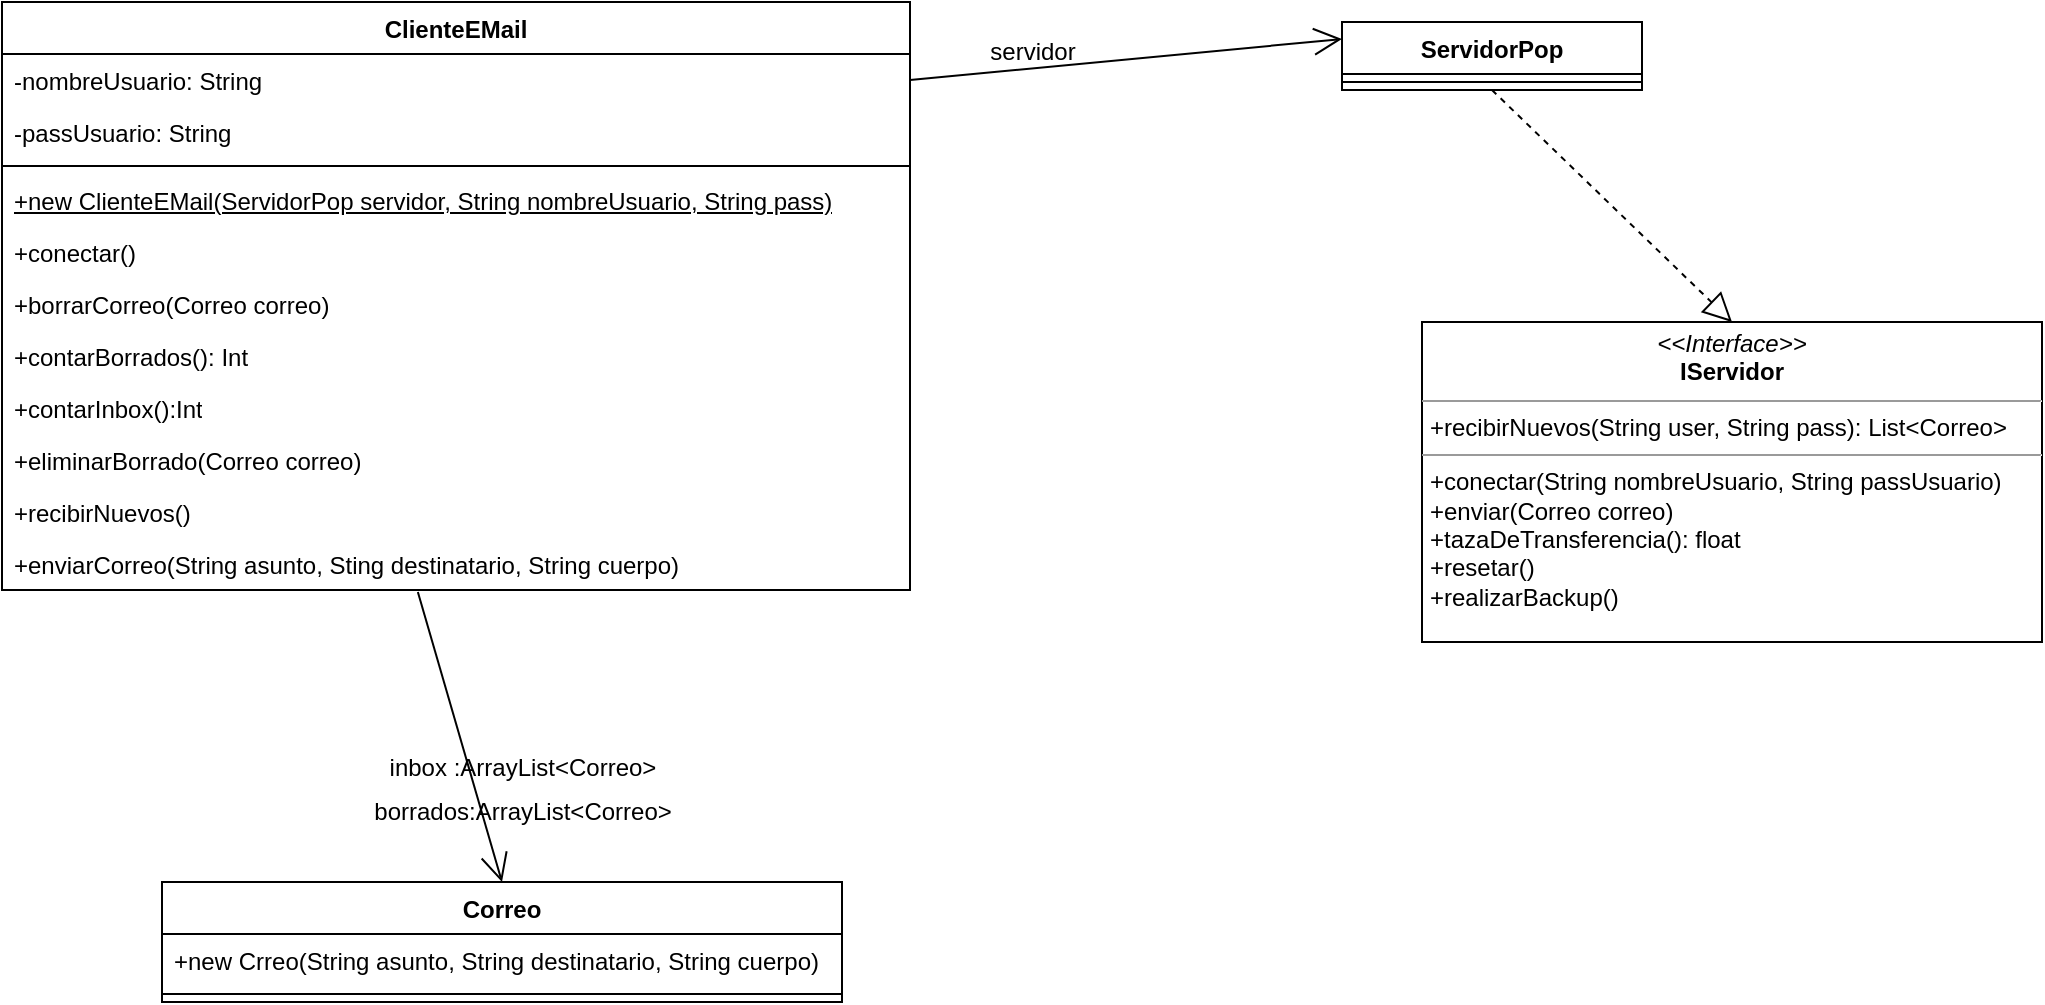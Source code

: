 <mxfile version="21.8.2" type="device">
  <diagram id="C5RBs43oDa-KdzZeNtuy" name="Page-1">
    <mxGraphModel dx="1947" dy="478" grid="1" gridSize="10" guides="1" tooltips="1" connect="1" arrows="1" fold="1" page="1" pageScale="1" pageWidth="827" pageHeight="1169" math="0" shadow="0">
      <root>
        <mxCell id="WIyWlLk6GJQsqaUBKTNV-0" />
        <mxCell id="WIyWlLk6GJQsqaUBKTNV-1" parent="WIyWlLk6GJQsqaUBKTNV-0" />
        <mxCell id="a_q5NeKOd57bt0PB0TbK-0" value="ClienteEMail" style="swimlane;fontStyle=1;align=center;verticalAlign=top;childLayout=stackLayout;horizontal=1;startSize=26;horizontalStack=0;resizeParent=1;resizeParentMax=0;resizeLast=0;collapsible=1;marginBottom=0;whiteSpace=wrap;html=1;" vertex="1" parent="WIyWlLk6GJQsqaUBKTNV-1">
          <mxGeometry x="-40" y="80" width="454" height="294" as="geometry" />
        </mxCell>
        <mxCell id="a_q5NeKOd57bt0PB0TbK-4" value="-nombreUsuario: String" style="text;strokeColor=none;fillColor=none;align=left;verticalAlign=top;spacingLeft=4;spacingRight=4;overflow=hidden;rotatable=0;points=[[0,0.5],[1,0.5]];portConstraint=eastwest;whiteSpace=wrap;html=1;" vertex="1" parent="a_q5NeKOd57bt0PB0TbK-0">
          <mxGeometry y="26" width="454" height="26" as="geometry" />
        </mxCell>
        <mxCell id="a_q5NeKOd57bt0PB0TbK-5" value="-passUsuario: String" style="text;strokeColor=none;fillColor=none;align=left;verticalAlign=top;spacingLeft=4;spacingRight=4;overflow=hidden;rotatable=0;points=[[0,0.5],[1,0.5]];portConstraint=eastwest;whiteSpace=wrap;html=1;" vertex="1" parent="a_q5NeKOd57bt0PB0TbK-0">
          <mxGeometry y="52" width="454" height="26" as="geometry" />
        </mxCell>
        <mxCell id="a_q5NeKOd57bt0PB0TbK-2" value="" style="line;strokeWidth=1;fillColor=none;align=left;verticalAlign=middle;spacingTop=-1;spacingLeft=3;spacingRight=3;rotatable=0;labelPosition=right;points=[];portConstraint=eastwest;strokeColor=inherit;" vertex="1" parent="a_q5NeKOd57bt0PB0TbK-0">
          <mxGeometry y="78" width="454" height="8" as="geometry" />
        </mxCell>
        <mxCell id="a_q5NeKOd57bt0PB0TbK-3" value="&lt;u&gt;+new&amp;nbsp;ClienteEMail(ServidorPop servidor, String nombreUsuario, String pass)&lt;/u&gt;" style="text;strokeColor=none;fillColor=none;align=left;verticalAlign=top;spacingLeft=4;spacingRight=4;overflow=hidden;rotatable=0;points=[[0,0.5],[1,0.5]];portConstraint=eastwest;whiteSpace=wrap;html=1;" vertex="1" parent="a_q5NeKOd57bt0PB0TbK-0">
          <mxGeometry y="86" width="454" height="26" as="geometry" />
        </mxCell>
        <mxCell id="a_q5NeKOd57bt0PB0TbK-20" value="+conectar()" style="text;strokeColor=none;fillColor=none;align=left;verticalAlign=top;spacingLeft=4;spacingRight=4;overflow=hidden;rotatable=0;points=[[0,0.5],[1,0.5]];portConstraint=eastwest;whiteSpace=wrap;html=1;" vertex="1" parent="a_q5NeKOd57bt0PB0TbK-0">
          <mxGeometry y="112" width="454" height="26" as="geometry" />
        </mxCell>
        <mxCell id="a_q5NeKOd57bt0PB0TbK-12" value="+borrarCorreo(Correo correo)" style="text;strokeColor=none;fillColor=none;align=left;verticalAlign=top;spacingLeft=4;spacingRight=4;overflow=hidden;rotatable=0;points=[[0,0.5],[1,0.5]];portConstraint=eastwest;whiteSpace=wrap;html=1;" vertex="1" parent="a_q5NeKOd57bt0PB0TbK-0">
          <mxGeometry y="138" width="454" height="26" as="geometry" />
        </mxCell>
        <mxCell id="a_q5NeKOd57bt0PB0TbK-11" value="+contarBorrados(): Int" style="text;strokeColor=none;fillColor=none;align=left;verticalAlign=top;spacingLeft=4;spacingRight=4;overflow=hidden;rotatable=0;points=[[0,0.5],[1,0.5]];portConstraint=eastwest;whiteSpace=wrap;html=1;" vertex="1" parent="a_q5NeKOd57bt0PB0TbK-0">
          <mxGeometry y="164" width="454" height="26" as="geometry" />
        </mxCell>
        <mxCell id="a_q5NeKOd57bt0PB0TbK-10" value="+contarInbox():Int" style="text;strokeColor=none;fillColor=none;align=left;verticalAlign=top;spacingLeft=4;spacingRight=4;overflow=hidden;rotatable=0;points=[[0,0.5],[1,0.5]];portConstraint=eastwest;whiteSpace=wrap;html=1;" vertex="1" parent="a_q5NeKOd57bt0PB0TbK-0">
          <mxGeometry y="190" width="454" height="26" as="geometry" />
        </mxCell>
        <mxCell id="a_q5NeKOd57bt0PB0TbK-9" value="+eliminarBorrado(Correo correo)" style="text;strokeColor=none;fillColor=none;align=left;verticalAlign=top;spacingLeft=4;spacingRight=4;overflow=hidden;rotatable=0;points=[[0,0.5],[1,0.5]];portConstraint=eastwest;whiteSpace=wrap;html=1;" vertex="1" parent="a_q5NeKOd57bt0PB0TbK-0">
          <mxGeometry y="216" width="454" height="26" as="geometry" />
        </mxCell>
        <mxCell id="a_q5NeKOd57bt0PB0TbK-8" value="+recibirNuevos()" style="text;strokeColor=none;fillColor=none;align=left;verticalAlign=top;spacingLeft=4;spacingRight=4;overflow=hidden;rotatable=0;points=[[0,0.5],[1,0.5]];portConstraint=eastwest;whiteSpace=wrap;html=1;" vertex="1" parent="a_q5NeKOd57bt0PB0TbK-0">
          <mxGeometry y="242" width="454" height="26" as="geometry" />
        </mxCell>
        <mxCell id="a_q5NeKOd57bt0PB0TbK-19" value="+enviarCorreo(String asunto, Sting destinatario, String cuerpo)" style="text;strokeColor=none;fillColor=none;align=left;verticalAlign=top;spacingLeft=4;spacingRight=4;overflow=hidden;rotatable=0;points=[[0,0.5],[1,0.5]];portConstraint=eastwest;whiteSpace=wrap;html=1;" vertex="1" parent="a_q5NeKOd57bt0PB0TbK-0">
          <mxGeometry y="268" width="454" height="26" as="geometry" />
        </mxCell>
        <mxCell id="a_q5NeKOd57bt0PB0TbK-13" value="ServidorPop" style="swimlane;fontStyle=1;align=center;verticalAlign=top;childLayout=stackLayout;horizontal=1;startSize=26;horizontalStack=0;resizeParent=1;resizeParentMax=0;resizeLast=0;collapsible=1;marginBottom=0;whiteSpace=wrap;html=1;" vertex="1" parent="WIyWlLk6GJQsqaUBKTNV-1">
          <mxGeometry x="630" y="90" width="150" height="34" as="geometry" />
        </mxCell>
        <mxCell id="a_q5NeKOd57bt0PB0TbK-15" value="" style="line;strokeWidth=1;fillColor=none;align=left;verticalAlign=middle;spacingTop=-1;spacingLeft=3;spacingRight=3;rotatable=0;labelPosition=right;points=[];portConstraint=eastwest;strokeColor=inherit;" vertex="1" parent="a_q5NeKOd57bt0PB0TbK-13">
          <mxGeometry y="26" width="150" height="8" as="geometry" />
        </mxCell>
        <mxCell id="a_q5NeKOd57bt0PB0TbK-17" value="" style="endArrow=open;endFill=1;endSize=12;html=1;rounded=0;entryX=0;entryY=0.25;entryDx=0;entryDy=0;exitX=1;exitY=0.5;exitDx=0;exitDy=0;" edge="1" parent="WIyWlLk6GJQsqaUBKTNV-1" source="a_q5NeKOd57bt0PB0TbK-4" target="a_q5NeKOd57bt0PB0TbK-13">
          <mxGeometry width="160" relative="1" as="geometry">
            <mxPoint x="430" y="119" as="sourcePoint" />
            <mxPoint x="490" y="250" as="targetPoint" />
          </mxGeometry>
        </mxCell>
        <mxCell id="a_q5NeKOd57bt0PB0TbK-18" value="servidor" style="text;html=1;align=center;verticalAlign=middle;resizable=0;points=[];autosize=1;strokeColor=none;fillColor=none;" vertex="1" parent="WIyWlLk6GJQsqaUBKTNV-1">
          <mxGeometry x="440" y="90" width="70" height="30" as="geometry" />
        </mxCell>
        <mxCell id="a_q5NeKOd57bt0PB0TbK-21" value="&lt;p style=&quot;margin:0px;margin-top:4px;text-align:center;&quot;&gt;&lt;i&gt;&amp;lt;&amp;lt;Interface&amp;gt;&amp;gt;&lt;/i&gt;&lt;br&gt;&lt;b&gt;IServidor&lt;/b&gt;&lt;/p&gt;&lt;hr size=&quot;1&quot;&gt;&lt;p style=&quot;margin:0px;margin-left:4px;&quot;&gt;+recibirNuevos(String user, String pass): List&amp;lt;Correo&amp;gt;&lt;/p&gt;&lt;hr size=&quot;1&quot;&gt;&lt;p style=&quot;margin:0px;margin-left:4px;&quot;&gt;+conectar(String nombreUsuario, String passUsuario)&lt;/p&gt;&lt;p style=&quot;margin:0px;margin-left:4px;&quot;&gt;+enviar(Correo correo)&lt;/p&gt;&lt;p style=&quot;margin:0px;margin-left:4px;&quot;&gt;+tazaDeTransferencia(): float&lt;/p&gt;&lt;p style=&quot;margin:0px;margin-left:4px;&quot;&gt;+resetar()&lt;/p&gt;&lt;p style=&quot;margin:0px;margin-left:4px;&quot;&gt;+realizarBackup()&lt;/p&gt;" style="verticalAlign=top;align=left;overflow=fill;fontSize=12;fontFamily=Helvetica;html=1;whiteSpace=wrap;" vertex="1" parent="WIyWlLk6GJQsqaUBKTNV-1">
          <mxGeometry x="670" y="240" width="310" height="160" as="geometry" />
        </mxCell>
        <mxCell id="a_q5NeKOd57bt0PB0TbK-22" value="" style="endArrow=block;dashed=1;endFill=0;endSize=12;html=1;rounded=0;entryX=0.5;entryY=0;entryDx=0;entryDy=0;exitX=0.5;exitY=1;exitDx=0;exitDy=0;" edge="1" parent="WIyWlLk6GJQsqaUBKTNV-1" source="a_q5NeKOd57bt0PB0TbK-13" target="a_q5NeKOd57bt0PB0TbK-21">
          <mxGeometry width="160" relative="1" as="geometry">
            <mxPoint x="709.95" y="175.012" as="sourcePoint" />
            <mxPoint x="490" y="250" as="targetPoint" />
          </mxGeometry>
        </mxCell>
        <mxCell id="a_q5NeKOd57bt0PB0TbK-23" value="Correo" style="swimlane;fontStyle=1;align=center;verticalAlign=top;childLayout=stackLayout;horizontal=1;startSize=26;horizontalStack=0;resizeParent=1;resizeParentMax=0;resizeLast=0;collapsible=1;marginBottom=0;whiteSpace=wrap;html=1;" vertex="1" parent="WIyWlLk6GJQsqaUBKTNV-1">
          <mxGeometry x="40" y="520" width="340" height="60" as="geometry" />
        </mxCell>
        <mxCell id="a_q5NeKOd57bt0PB0TbK-24" value="+new Crreo(String asunto, String destinatario, String cuerpo)" style="text;strokeColor=none;fillColor=none;align=left;verticalAlign=top;spacingLeft=4;spacingRight=4;overflow=hidden;rotatable=0;points=[[0,0.5],[1,0.5]];portConstraint=eastwest;whiteSpace=wrap;html=1;" vertex="1" parent="a_q5NeKOd57bt0PB0TbK-23">
          <mxGeometry y="26" width="340" height="26" as="geometry" />
        </mxCell>
        <mxCell id="a_q5NeKOd57bt0PB0TbK-25" value="" style="line;strokeWidth=1;fillColor=none;align=left;verticalAlign=middle;spacingTop=-1;spacingLeft=3;spacingRight=3;rotatable=0;labelPosition=right;points=[];portConstraint=eastwest;strokeColor=inherit;" vertex="1" parent="a_q5NeKOd57bt0PB0TbK-23">
          <mxGeometry y="52" width="340" height="8" as="geometry" />
        </mxCell>
        <mxCell id="a_q5NeKOd57bt0PB0TbK-27" value="" style="endArrow=open;endFill=1;endSize=12;html=1;rounded=0;exitX=0.458;exitY=1.038;exitDx=0;exitDy=0;exitPerimeter=0;entryX=0.5;entryY=0;entryDx=0;entryDy=0;" edge="1" parent="WIyWlLk6GJQsqaUBKTNV-1" source="a_q5NeKOd57bt0PB0TbK-19" target="a_q5NeKOd57bt0PB0TbK-23">
          <mxGeometry width="160" relative="1" as="geometry">
            <mxPoint x="360" y="350" as="sourcePoint" />
            <mxPoint x="520" y="350" as="targetPoint" />
          </mxGeometry>
        </mxCell>
        <mxCell id="a_q5NeKOd57bt0PB0TbK-28" value="inbox :ArrayList&amp;lt;Correo&amp;gt;" style="text;html=1;align=center;verticalAlign=middle;resizable=0;points=[];autosize=1;strokeColor=none;fillColor=none;" vertex="1" parent="WIyWlLk6GJQsqaUBKTNV-1">
          <mxGeometry x="140" y="448" width="160" height="30" as="geometry" />
        </mxCell>
        <mxCell id="a_q5NeKOd57bt0PB0TbK-29" value="borrados:ArrayList&amp;lt;Correo&amp;gt;" style="text;html=1;align=center;verticalAlign=middle;resizable=0;points=[];autosize=1;strokeColor=none;fillColor=none;" vertex="1" parent="WIyWlLk6GJQsqaUBKTNV-1">
          <mxGeometry x="135" y="470" width="170" height="30" as="geometry" />
        </mxCell>
      </root>
    </mxGraphModel>
  </diagram>
</mxfile>
